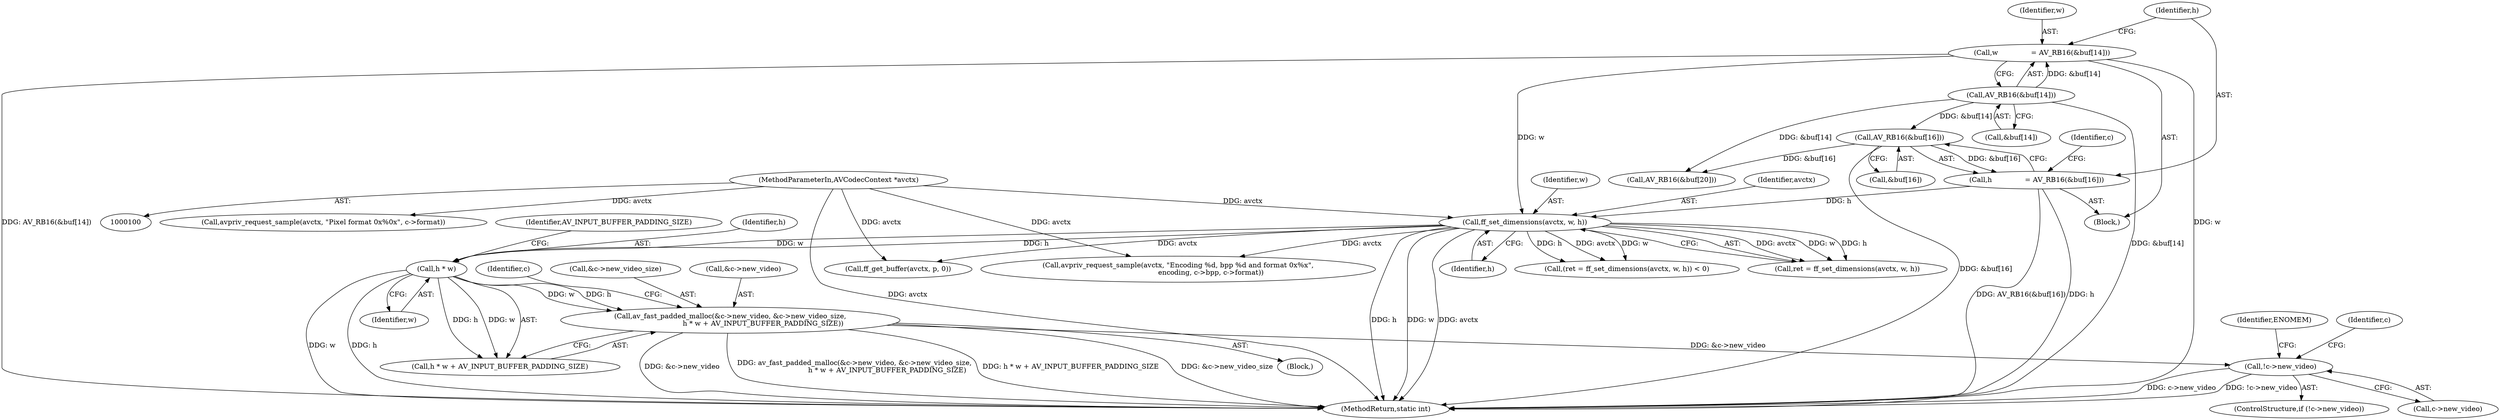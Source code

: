 digraph "0_FFmpeg_e1b60aad77c27ed5d4dfc11e5e6a05a38c70489d@pointer" {
"1000460" [label="(Call,!c->new_video)"];
"1000445" [label="(Call,av_fast_padded_malloc(&c->new_video, &c->new_video_size,\n                              h * w + AV_INPUT_BUFFER_PADDING_SIZE))"];
"1000455" [label="(Call,h * w)"];
"1000270" [label="(Call,ff_set_dimensions(avctx, w, h))"];
"1000101" [label="(MethodParameterIn,AVCodecContext *avctx)"];
"1000154" [label="(Call,w               = AV_RB16(&buf[14]))"];
"1000156" [label="(Call,AV_RB16(&buf[14]))"];
"1000161" [label="(Call,h               = AV_RB16(&buf[16]))"];
"1000163" [label="(Call,AV_RB16(&buf[16]))"];
"1000457" [label="(Identifier,w)"];
"1000267" [label="(Call,(ret = ff_set_dimensions(avctx, w, h)) < 0)"];
"1000170" [label="(Identifier,c)"];
"1000271" [label="(Identifier,avctx)"];
"1000161" [label="(Call,h               = AV_RB16(&buf[16]))"];
"1000454" [label="(Call,h * w + AV_INPUT_BUFFER_PADDING_SIZE)"];
"1000163" [label="(Call,AV_RB16(&buf[16]))"];
"1000466" [label="(Identifier,ENOMEM)"];
"1000455" [label="(Call,h * w)"];
"1000268" [label="(Call,ret = ff_set_dimensions(avctx, w, h))"];
"1000462" [label="(Identifier,c)"];
"1000162" [label="(Identifier,h)"];
"1000460" [label="(Call,!c->new_video)"];
"1000105" [label="(Block,)"];
"1000258" [label="(Call,avpriv_request_sample(avctx, \"Pixel format 0x%0x\", c->format))"];
"1000156" [label="(Call,AV_RB16(&buf[14]))"];
"1000273" [label="(Identifier,h)"];
"1000157" [label="(Call,&buf[14])"];
"1000461" [label="(Call,c->new_video)"];
"1000155" [label="(Identifier,w)"];
"1000450" [label="(Call,&c->new_video_size)"];
"1000270" [label="(Call,ff_set_dimensions(avctx, w, h))"];
"1000414" [label="(Call,avpriv_request_sample(avctx, \"Encoding %d, bpp %d and format 0x%x\",\n                              encoding, c->bpp, c->format))"];
"1000446" [label="(Call,&c->new_video)"];
"1000470" [label="(Identifier,c)"];
"1000456" [label="(Identifier,h)"];
"1000458" [label="(Identifier,AV_INPUT_BUFFER_PADDING_SIZE)"];
"1000430" [label="(Call,ff_get_buffer(avctx, p, 0))"];
"1000272" [label="(Identifier,w)"];
"1000444" [label="(Block,)"];
"1000164" [label="(Call,&buf[16])"];
"1000179" [label="(Call,AV_RB16(&buf[20]))"];
"1000101" [label="(MethodParameterIn,AVCodecContext *avctx)"];
"1000154" [label="(Call,w               = AV_RB16(&buf[14]))"];
"1000459" [label="(ControlStructure,if (!c->new_video))"];
"1000445" [label="(Call,av_fast_padded_malloc(&c->new_video, &c->new_video_size,\n                              h * w + AV_INPUT_BUFFER_PADDING_SIZE))"];
"1000502" [label="(MethodReturn,static int)"];
"1000460" -> "1000459"  [label="AST: "];
"1000460" -> "1000461"  [label="CFG: "];
"1000461" -> "1000460"  [label="AST: "];
"1000466" -> "1000460"  [label="CFG: "];
"1000470" -> "1000460"  [label="CFG: "];
"1000460" -> "1000502"  [label="DDG: c->new_video"];
"1000460" -> "1000502"  [label="DDG: !c->new_video"];
"1000445" -> "1000460"  [label="DDG: &c->new_video"];
"1000445" -> "1000444"  [label="AST: "];
"1000445" -> "1000454"  [label="CFG: "];
"1000446" -> "1000445"  [label="AST: "];
"1000450" -> "1000445"  [label="AST: "];
"1000454" -> "1000445"  [label="AST: "];
"1000462" -> "1000445"  [label="CFG: "];
"1000445" -> "1000502"  [label="DDG: &c->new_video_size"];
"1000445" -> "1000502"  [label="DDG: &c->new_video"];
"1000445" -> "1000502"  [label="DDG: av_fast_padded_malloc(&c->new_video, &c->new_video_size,\n                              h * w + AV_INPUT_BUFFER_PADDING_SIZE)"];
"1000445" -> "1000502"  [label="DDG: h * w + AV_INPUT_BUFFER_PADDING_SIZE"];
"1000455" -> "1000445"  [label="DDG: h"];
"1000455" -> "1000445"  [label="DDG: w"];
"1000455" -> "1000454"  [label="AST: "];
"1000455" -> "1000457"  [label="CFG: "];
"1000456" -> "1000455"  [label="AST: "];
"1000457" -> "1000455"  [label="AST: "];
"1000458" -> "1000455"  [label="CFG: "];
"1000455" -> "1000502"  [label="DDG: w"];
"1000455" -> "1000502"  [label="DDG: h"];
"1000455" -> "1000454"  [label="DDG: h"];
"1000455" -> "1000454"  [label="DDG: w"];
"1000270" -> "1000455"  [label="DDG: h"];
"1000270" -> "1000455"  [label="DDG: w"];
"1000270" -> "1000268"  [label="AST: "];
"1000270" -> "1000273"  [label="CFG: "];
"1000271" -> "1000270"  [label="AST: "];
"1000272" -> "1000270"  [label="AST: "];
"1000273" -> "1000270"  [label="AST: "];
"1000268" -> "1000270"  [label="CFG: "];
"1000270" -> "1000502"  [label="DDG: h"];
"1000270" -> "1000502"  [label="DDG: w"];
"1000270" -> "1000502"  [label="DDG: avctx"];
"1000270" -> "1000267"  [label="DDG: avctx"];
"1000270" -> "1000267"  [label="DDG: w"];
"1000270" -> "1000267"  [label="DDG: h"];
"1000270" -> "1000268"  [label="DDG: avctx"];
"1000270" -> "1000268"  [label="DDG: w"];
"1000270" -> "1000268"  [label="DDG: h"];
"1000101" -> "1000270"  [label="DDG: avctx"];
"1000154" -> "1000270"  [label="DDG: w"];
"1000161" -> "1000270"  [label="DDG: h"];
"1000270" -> "1000414"  [label="DDG: avctx"];
"1000270" -> "1000430"  [label="DDG: avctx"];
"1000101" -> "1000100"  [label="AST: "];
"1000101" -> "1000502"  [label="DDG: avctx"];
"1000101" -> "1000258"  [label="DDG: avctx"];
"1000101" -> "1000414"  [label="DDG: avctx"];
"1000101" -> "1000430"  [label="DDG: avctx"];
"1000154" -> "1000105"  [label="AST: "];
"1000154" -> "1000156"  [label="CFG: "];
"1000155" -> "1000154"  [label="AST: "];
"1000156" -> "1000154"  [label="AST: "];
"1000162" -> "1000154"  [label="CFG: "];
"1000154" -> "1000502"  [label="DDG: w"];
"1000154" -> "1000502"  [label="DDG: AV_RB16(&buf[14])"];
"1000156" -> "1000154"  [label="DDG: &buf[14]"];
"1000156" -> "1000157"  [label="CFG: "];
"1000157" -> "1000156"  [label="AST: "];
"1000156" -> "1000502"  [label="DDG: &buf[14]"];
"1000156" -> "1000163"  [label="DDG: &buf[14]"];
"1000156" -> "1000179"  [label="DDG: &buf[14]"];
"1000161" -> "1000105"  [label="AST: "];
"1000161" -> "1000163"  [label="CFG: "];
"1000162" -> "1000161"  [label="AST: "];
"1000163" -> "1000161"  [label="AST: "];
"1000170" -> "1000161"  [label="CFG: "];
"1000161" -> "1000502"  [label="DDG: AV_RB16(&buf[16])"];
"1000161" -> "1000502"  [label="DDG: h"];
"1000163" -> "1000161"  [label="DDG: &buf[16]"];
"1000163" -> "1000164"  [label="CFG: "];
"1000164" -> "1000163"  [label="AST: "];
"1000163" -> "1000502"  [label="DDG: &buf[16]"];
"1000163" -> "1000179"  [label="DDG: &buf[16]"];
}
